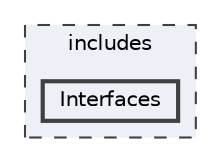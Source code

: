 digraph "Interfaces"
{
 // LATEX_PDF_SIZE
  bgcolor="transparent";
  edge [fontname=Helvetica,fontsize=10,labelfontname=Helvetica,labelfontsize=10];
  node [fontname=Helvetica,fontsize=10,shape=box,height=0.2,width=0.4];
  compound=true
  subgraph clusterdir_09e761304027c904456130627fd4dcf5 {
    graph [ bgcolor="#edf0f7", pencolor="grey25", label="includes", fontname=Helvetica,fontsize=10 style="filled,dashed", URL="dir_09e761304027c904456130627fd4dcf5.html",tooltip=""]
  dir_412eeee237c6dfd0aa32dd2ab797116a [label="Interfaces", fillcolor="#edf0f7", color="grey25", style="filled,bold", URL="dir_412eeee237c6dfd0aa32dd2ab797116a.html",tooltip=""];
  }
}
